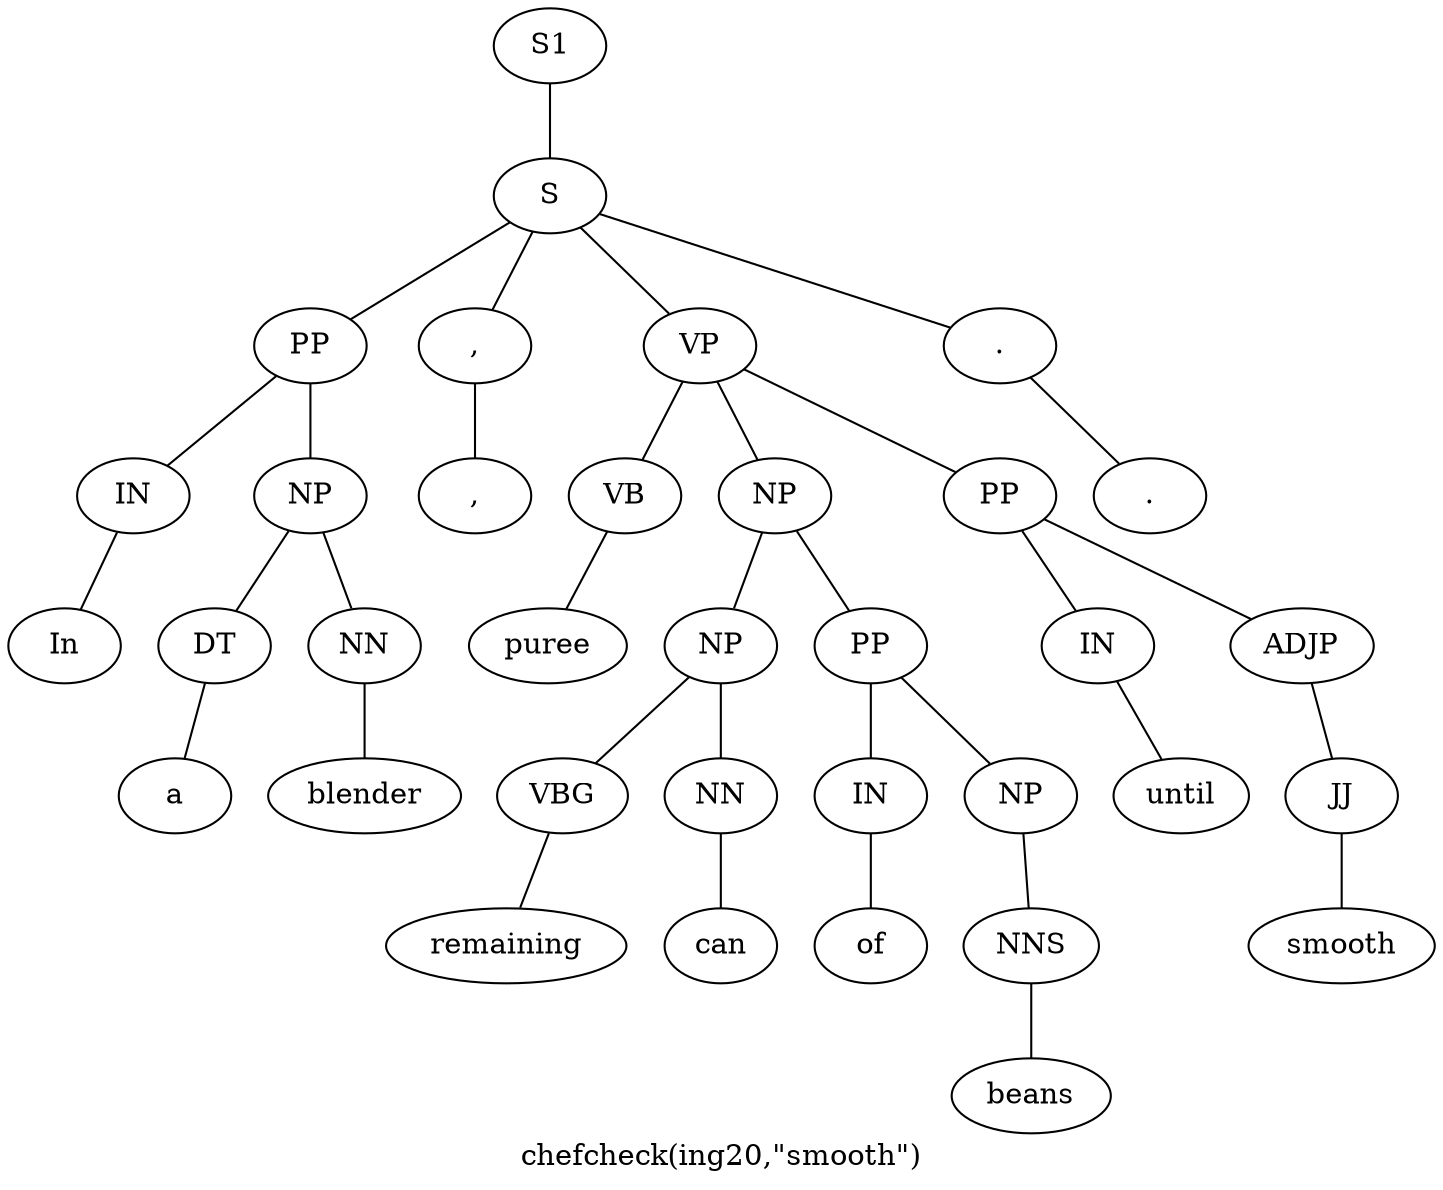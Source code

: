 graph SyntaxGraph {
	label = "chefcheck(ing20,\"smooth\")";
	Node0 [label="S1"];
	Node1 [label="S"];
	Node2 [label="PP"];
	Node3 [label="IN"];
	Node4 [label="In"];
	Node5 [label="NP"];
	Node6 [label="DT"];
	Node7 [label="a"];
	Node8 [label="NN"];
	Node9 [label="blender"];
	Node10 [label=","];
	Node11 [label=","];
	Node12 [label="VP"];
	Node13 [label="VB"];
	Node14 [label="puree"];
	Node15 [label="NP"];
	Node16 [label="NP"];
	Node17 [label="VBG"];
	Node18 [label="remaining"];
	Node19 [label="NN"];
	Node20 [label="can"];
	Node21 [label="PP"];
	Node22 [label="IN"];
	Node23 [label="of"];
	Node24 [label="NP"];
	Node25 [label="NNS"];
	Node26 [label="beans"];
	Node27 [label="PP"];
	Node28 [label="IN"];
	Node29 [label="until"];
	Node30 [label="ADJP"];
	Node31 [label="JJ"];
	Node32 [label="smooth"];
	Node33 [label="."];
	Node34 [label="."];

	Node0 -- Node1;
	Node1 -- Node2;
	Node1 -- Node10;
	Node1 -- Node12;
	Node1 -- Node33;
	Node2 -- Node3;
	Node2 -- Node5;
	Node3 -- Node4;
	Node5 -- Node6;
	Node5 -- Node8;
	Node6 -- Node7;
	Node8 -- Node9;
	Node10 -- Node11;
	Node12 -- Node13;
	Node12 -- Node15;
	Node12 -- Node27;
	Node13 -- Node14;
	Node15 -- Node16;
	Node15 -- Node21;
	Node16 -- Node17;
	Node16 -- Node19;
	Node17 -- Node18;
	Node19 -- Node20;
	Node21 -- Node22;
	Node21 -- Node24;
	Node22 -- Node23;
	Node24 -- Node25;
	Node25 -- Node26;
	Node27 -- Node28;
	Node27 -- Node30;
	Node28 -- Node29;
	Node30 -- Node31;
	Node31 -- Node32;
	Node33 -- Node34;
}